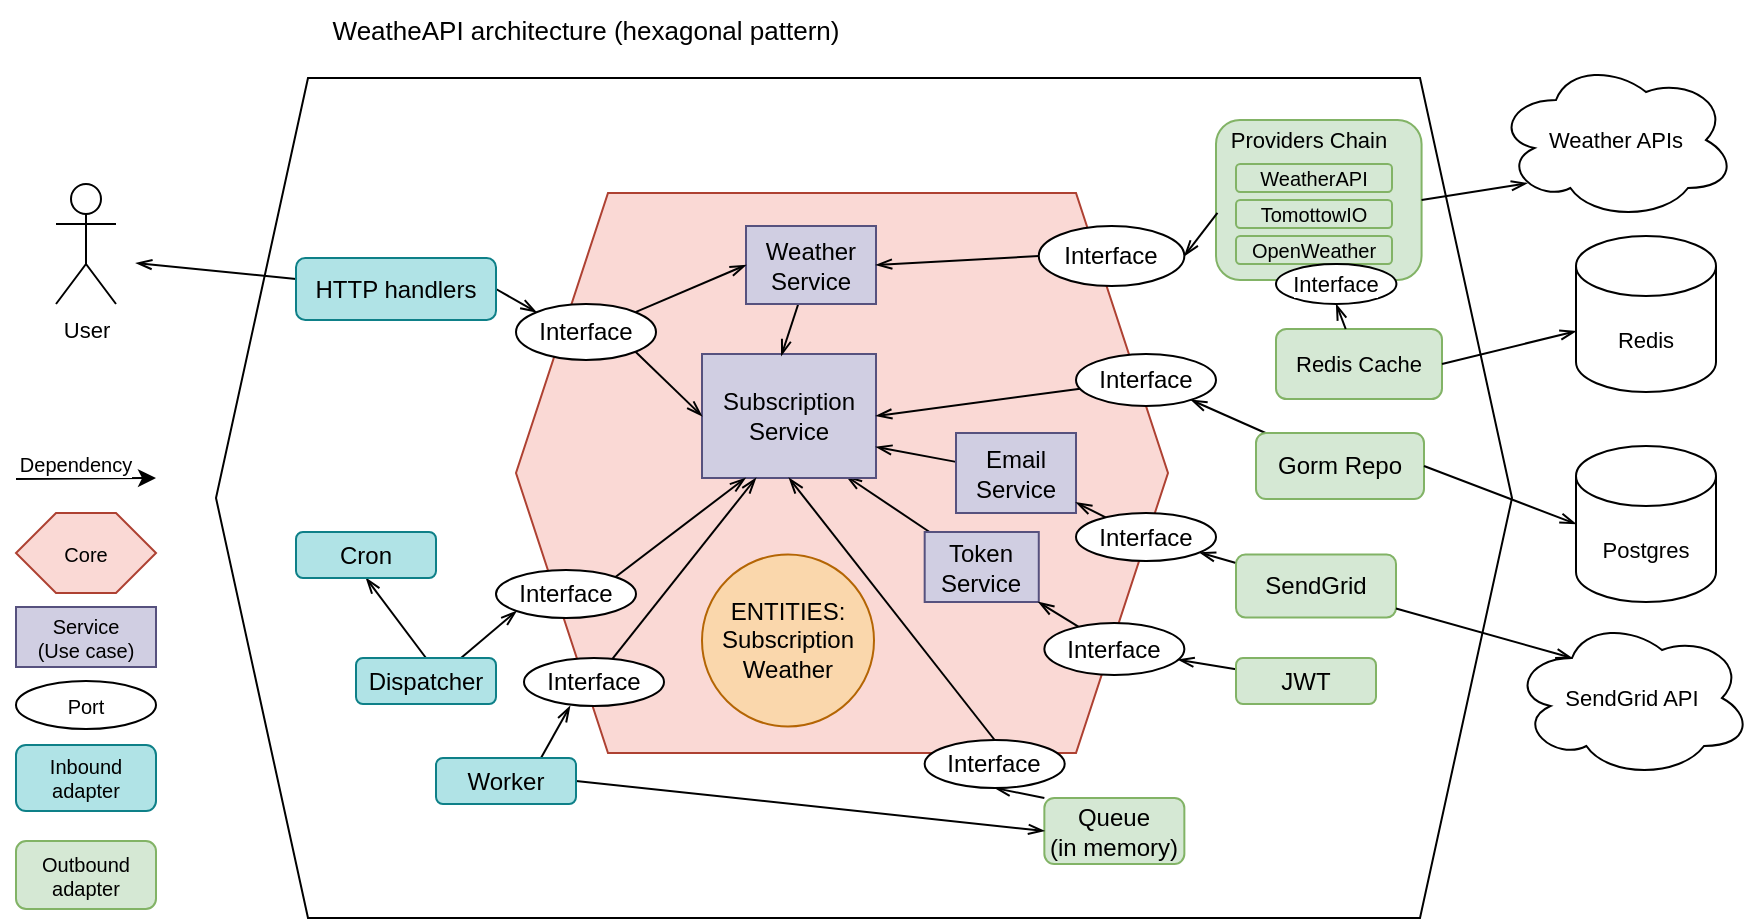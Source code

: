 <mxfile version="27.0.9">
  <diagram name="Page-1" id="EanCla1bgTPm3CcqNNMZ">
    <mxGraphModel dx="753" dy="638" grid="1" gridSize="10" guides="1" tooltips="1" connect="1" arrows="1" fold="1" page="1" pageScale="1" pageWidth="1169" pageHeight="827" background="none" math="0" shadow="0">
      <root>
        <mxCell id="0" />
        <mxCell id="1" parent="0" />
        <mxCell id="V3SeGW7TbHU31iKSQvi4-142" value="" style="shape=hexagon;perimeter=hexagonPerimeter2;whiteSpace=wrap;html=1;fixedSize=1;fontFamily=Helvetica;fontSize=11;labelBackgroundColor=default;size=46;" vertex="1" parent="1">
          <mxGeometry x="260" y="230" width="648" height="420" as="geometry" />
        </mxCell>
        <mxCell id="V3SeGW7TbHU31iKSQvi4-139" value="" style="shape=hexagon;perimeter=hexagonPerimeter2;whiteSpace=wrap;html=1;fixedSize=1;fontFamily=Helvetica;fontSize=11;labelBackgroundColor=default;fillColor=#fad9d5;strokeColor=#ae4132;size=46;" vertex="1" parent="1">
          <mxGeometry x="410" y="287.5" width="326" height="280" as="geometry" />
        </mxCell>
        <mxCell id="V3SeGW7TbHU31iKSQvi4-112" value="" style="orthogonalLoop=1;jettySize=auto;html=1;entryX=0.828;entryY=0.984;entryDx=0;entryDy=0;endArrow=openThin;endFill=0;entryPerimeter=0;" edge="1" parent="1" source="V3SeGW7TbHU31iKSQvi4-19" target="V3SeGW7TbHU31iKSQvi4-17">
          <mxGeometry relative="1" as="geometry" />
        </mxCell>
        <mxCell id="V3SeGW7TbHU31iKSQvi4-16" value="ENTITIES:&lt;div&gt;Subscription&lt;/div&gt;&lt;div&gt;Weather&lt;/div&gt;" style="ellipse;whiteSpace=wrap;html=1;aspect=fixed;fillColor=#fad7ac;strokeColor=#b46504;" vertex="1" parent="1">
          <mxGeometry x="503" y="468.25" width="86" height="86" as="geometry" />
        </mxCell>
        <mxCell id="V3SeGW7TbHU31iKSQvi4-17" value="Subscription&lt;div&gt;Service&lt;/div&gt;" style="rounded=0;whiteSpace=wrap;html=1;fillColor=#d0cee2;strokeColor=#56517e;" vertex="1" parent="1">
          <mxGeometry x="503" y="368" width="87" height="62" as="geometry" />
        </mxCell>
        <mxCell id="V3SeGW7TbHU31iKSQvi4-114" value="" style="orthogonalLoop=1;jettySize=auto;html=1;entryX=0.456;entryY=0.014;entryDx=0;entryDy=0;entryPerimeter=0;rounded=0;endArrow=openThin;endFill=0;" edge="1" parent="1" source="V3SeGW7TbHU31iKSQvi4-18" target="V3SeGW7TbHU31iKSQvi4-17">
          <mxGeometry relative="1" as="geometry" />
        </mxCell>
        <mxCell id="V3SeGW7TbHU31iKSQvi4-18" value="&lt;div&gt;Weather&lt;/div&gt;&lt;div&gt;Service&lt;/div&gt;" style="rounded=0;whiteSpace=wrap;html=1;fillColor=#d0cee2;strokeColor=#56517e;" vertex="1" parent="1">
          <mxGeometry x="525" y="304" width="65" height="39" as="geometry" />
        </mxCell>
        <mxCell id="V3SeGW7TbHU31iKSQvi4-19" value="&lt;div&gt;Token&lt;/div&gt;&lt;div&gt;Service&lt;/div&gt;" style="rounded=0;whiteSpace=wrap;html=1;fillColor=#d0cee2;strokeColor=#56517e;" vertex="1" parent="1">
          <mxGeometry x="614.34" y="457" width="57.05" height="35" as="geometry" />
        </mxCell>
        <mxCell id="V3SeGW7TbHU31iKSQvi4-115" style="shape=connector;rounded=0;orthogonalLoop=1;jettySize=auto;html=1;entryX=1;entryY=0.75;entryDx=0;entryDy=0;strokeColor=default;align=center;verticalAlign=middle;fontFamily=Helvetica;fontSize=11;fontColor=default;labelBackgroundColor=default;endArrow=openThin;endFill=0;" edge="1" parent="1" source="V3SeGW7TbHU31iKSQvi4-21" target="V3SeGW7TbHU31iKSQvi4-17">
          <mxGeometry relative="1" as="geometry" />
        </mxCell>
        <mxCell id="V3SeGW7TbHU31iKSQvi4-21" value="&lt;div&gt;Email&lt;/div&gt;&lt;div&gt;Service&lt;/div&gt;" style="rounded=0;whiteSpace=wrap;html=1;fillColor=#d0cee2;strokeColor=#56517e;" vertex="1" parent="1">
          <mxGeometry x="630" y="407.5" width="60" height="40" as="geometry" />
        </mxCell>
        <mxCell id="V3SeGW7TbHU31iKSQvi4-33" style="orthogonalLoop=1;jettySize=auto;html=1;exitX=1;exitY=1;exitDx=0;exitDy=0;entryX=0;entryY=0.5;entryDx=0;entryDy=0;endArrow=openThin;endFill=0;" edge="1" parent="1" source="V3SeGW7TbHU31iKSQvi4-23" target="V3SeGW7TbHU31iKSQvi4-17">
          <mxGeometry relative="1" as="geometry" />
        </mxCell>
        <mxCell id="V3SeGW7TbHU31iKSQvi4-23" value="Interface" style="ellipse;whiteSpace=wrap;html=1;" vertex="1" parent="1">
          <mxGeometry x="410" y="343" width="70" height="28" as="geometry" />
        </mxCell>
        <mxCell id="V3SeGW7TbHU31iKSQvi4-37" value="" style="endArrow=openThin;html=1;entryX=0;entryY=0.5;entryDx=0;entryDy=0;exitX=1;exitY=0;exitDx=0;exitDy=0;rounded=0;endFill=0;" edge="1" parent="1" source="V3SeGW7TbHU31iKSQvi4-23" target="V3SeGW7TbHU31iKSQvi4-18">
          <mxGeometry width="50" height="50" relative="1" as="geometry">
            <mxPoint x="453" y="380" as="sourcePoint" />
            <mxPoint x="503" y="330" as="targetPoint" />
          </mxGeometry>
        </mxCell>
        <mxCell id="V3SeGW7TbHU31iKSQvi4-42" value="Interface" style="ellipse;whiteSpace=wrap;html=1;" vertex="1" parent="1">
          <mxGeometry x="671.39" y="304" width="72.79" height="30" as="geometry" />
        </mxCell>
        <mxCell id="V3SeGW7TbHU31iKSQvi4-108" value="" style="orthogonalLoop=1;jettySize=auto;html=1;endArrow=openThin;endFill=0;" edge="1" parent="1" source="V3SeGW7TbHU31iKSQvi4-43" target="V3SeGW7TbHU31iKSQvi4-21">
          <mxGeometry relative="1" as="geometry" />
        </mxCell>
        <mxCell id="V3SeGW7TbHU31iKSQvi4-43" value="Interface" style="ellipse;whiteSpace=wrap;html=1;" vertex="1" parent="1">
          <mxGeometry x="690" y="447.5" width="70" height="24" as="geometry" />
        </mxCell>
        <mxCell id="V3SeGW7TbHU31iKSQvi4-111" value="" style="orthogonalLoop=1;jettySize=auto;html=1;endArrow=openThin;endFill=0;" edge="1" parent="1" source="V3SeGW7TbHU31iKSQvi4-44" target="V3SeGW7TbHU31iKSQvi4-19">
          <mxGeometry relative="1" as="geometry" />
        </mxCell>
        <mxCell id="V3SeGW7TbHU31iKSQvi4-44" value="Interface" style="ellipse;whiteSpace=wrap;html=1;" vertex="1" parent="1">
          <mxGeometry x="674.18" y="502.5" width="70" height="26" as="geometry" />
        </mxCell>
        <mxCell id="V3SeGW7TbHU31iKSQvi4-146" style="edgeStyle=none;shape=connector;rounded=0;orthogonalLoop=1;jettySize=auto;html=1;exitX=1;exitY=0.5;exitDx=0;exitDy=0;entryX=0;entryY=0;entryDx=0;entryDy=0;strokeColor=default;align=center;verticalAlign=middle;fontFamily=Helvetica;fontSize=11;fontColor=default;labelBackgroundColor=default;endArrow=openThin;endFill=0;" edge="1" parent="1" source="V3SeGW7TbHU31iKSQvi4-45" target="V3SeGW7TbHU31iKSQvi4-23">
          <mxGeometry relative="1" as="geometry" />
        </mxCell>
        <mxCell id="V3SeGW7TbHU31iKSQvi4-157" value="" style="edgeStyle=none;shape=connector;rounded=0;orthogonalLoop=1;jettySize=auto;html=1;strokeColor=default;align=center;verticalAlign=middle;fontFamily=Helvetica;fontSize=11;fontColor=default;labelBackgroundColor=default;endArrow=openThin;endFill=0;" edge="1" parent="1" source="V3SeGW7TbHU31iKSQvi4-45">
          <mxGeometry relative="1" as="geometry">
            <mxPoint x="220" y="322.5" as="targetPoint" />
          </mxGeometry>
        </mxCell>
        <mxCell id="V3SeGW7TbHU31iKSQvi4-45" value="HTTP handlers" style="rounded=1;whiteSpace=wrap;html=1;fillColor=#b0e3e6;strokeColor=#0e8088;" vertex="1" parent="1">
          <mxGeometry x="300" y="320" width="100" height="31" as="geometry" />
        </mxCell>
        <mxCell id="V3SeGW7TbHU31iKSQvi4-66" value="" style="endArrow=openThin;html=1;entryX=1;entryY=0.5;entryDx=0;entryDy=0;exitX=0;exitY=0.5;exitDx=0;exitDy=0;endFill=0;" edge="1" parent="1" source="V3SeGW7TbHU31iKSQvi4-42" target="V3SeGW7TbHU31iKSQvi4-18">
          <mxGeometry width="50" height="50" relative="1" as="geometry">
            <mxPoint x="672.79" y="320" as="sourcePoint" />
            <mxPoint x="722.79" y="270" as="targetPoint" />
          </mxGeometry>
        </mxCell>
        <mxCell id="V3SeGW7TbHU31iKSQvi4-88" value="" style="group" vertex="1" connectable="0" parent="1">
          <mxGeometry x="730" y="246" width="290" height="148" as="geometry" />
        </mxCell>
        <mxCell id="V3SeGW7TbHU31iKSQvi4-82" value="" style="rounded=1;whiteSpace=wrap;html=1;strokeWidth=1;fillColor=#d5e8d4;strokeColor=#82b366;" vertex="1" parent="V3SeGW7TbHU31iKSQvi4-88">
          <mxGeometry x="30" y="5" width="102.79" height="80" as="geometry" />
        </mxCell>
        <mxCell id="V3SeGW7TbHU31iKSQvi4-72" value="&lt;font style=&quot;font-size: 10px;&quot;&gt;TomottowIO&lt;/font&gt;" style="rounded=1;whiteSpace=wrap;html=1;fillColor=#d5e8d4;strokeColor=#82b366;" vertex="1" parent="V3SeGW7TbHU31iKSQvi4-88">
          <mxGeometry x="40" y="45" width="78" height="14" as="geometry" />
        </mxCell>
        <mxCell id="V3SeGW7TbHU31iKSQvi4-79" value="&lt;font style=&quot;font-size: 10px;&quot;&gt;WeatherAPI&lt;/font&gt;" style="rounded=1;whiteSpace=wrap;html=1;fillColor=#d5e8d4;strokeColor=#82b366;" vertex="1" parent="V3SeGW7TbHU31iKSQvi4-88">
          <mxGeometry x="40" y="27" width="78" height="14" as="geometry" />
        </mxCell>
        <mxCell id="V3SeGW7TbHU31iKSQvi4-80" value="&lt;font style=&quot;font-size: 10px;&quot;&gt;OpenWeather&lt;/font&gt;" style="rounded=1;whiteSpace=wrap;html=1;fillColor=#d5e8d4;strokeColor=#82b366;" vertex="1" parent="V3SeGW7TbHU31iKSQvi4-88">
          <mxGeometry x="40" y="63" width="78" height="14" as="geometry" />
        </mxCell>
        <mxCell id="V3SeGW7TbHU31iKSQvi4-87" value="&lt;font style=&quot;font-size: 11px;&quot;&gt;Providers Chain&lt;/font&gt;" style="text;html=1;align=center;verticalAlign=middle;whiteSpace=wrap;rounded=0;" vertex="1" parent="V3SeGW7TbHU31iKSQvi4-88">
          <mxGeometry x="33" width="87.21" height="30" as="geometry" />
        </mxCell>
        <mxCell id="V3SeGW7TbHU31iKSQvi4-117" value="Interface" style="ellipse;whiteSpace=wrap;html=1;fontFamily=Helvetica;fontSize=11;fontColor=default;labelBackgroundColor=default;" vertex="1" parent="V3SeGW7TbHU31iKSQvi4-88">
          <mxGeometry x="60" y="77" width="60.21" height="20" as="geometry" />
        </mxCell>
        <mxCell id="V3SeGW7TbHU31iKSQvi4-134" value="Redis" style="shape=cylinder3;whiteSpace=wrap;html=1;boundedLbl=1;backgroundOutline=1;size=15;fontFamily=Helvetica;fontSize=11;fontColor=default;labelBackgroundColor=default;" vertex="1" parent="V3SeGW7TbHU31iKSQvi4-88">
          <mxGeometry x="210" y="63" width="70" height="78" as="geometry" />
        </mxCell>
        <mxCell id="V3SeGW7TbHU31iKSQvi4-118" value="Redis Cache" style="rounded=1;whiteSpace=wrap;html=1;fontFamily=Helvetica;fontSize=11;labelBackgroundColor=none;fillColor=#d5e8d4;strokeColor=#82b366;" vertex="1" parent="V3SeGW7TbHU31iKSQvi4-88">
          <mxGeometry x="60.0" y="109.5" width="83" height="35" as="geometry" />
        </mxCell>
        <mxCell id="V3SeGW7TbHU31iKSQvi4-119" style="shape=connector;rounded=0;orthogonalLoop=1;jettySize=auto;html=1;entryX=0.5;entryY=1;entryDx=0;entryDy=0;strokeColor=default;align=center;verticalAlign=middle;fontFamily=Helvetica;fontSize=11;fontColor=default;labelBackgroundColor=default;endArrow=openThin;endFill=0;" edge="1" parent="V3SeGW7TbHU31iKSQvi4-88" source="V3SeGW7TbHU31iKSQvi4-118" target="V3SeGW7TbHU31iKSQvi4-117">
          <mxGeometry relative="1" as="geometry" />
        </mxCell>
        <mxCell id="V3SeGW7TbHU31iKSQvi4-136" style="edgeStyle=none;shape=connector;rounded=0;orthogonalLoop=1;jettySize=auto;html=1;exitX=1;exitY=0.5;exitDx=0;exitDy=0;strokeColor=default;align=center;verticalAlign=middle;fontFamily=Helvetica;fontSize=11;fontColor=default;labelBackgroundColor=default;endArrow=openThin;endFill=0;" edge="1" parent="V3SeGW7TbHU31iKSQvi4-88" source="V3SeGW7TbHU31iKSQvi4-118" target="V3SeGW7TbHU31iKSQvi4-134">
          <mxGeometry relative="1" as="geometry" />
        </mxCell>
        <mxCell id="V3SeGW7TbHU31iKSQvi4-121" value="Weather APIs" style="ellipse;shape=cloud;whiteSpace=wrap;html=1;fontFamily=Helvetica;fontSize=11;fontColor=default;labelBackgroundColor=default;" vertex="1" parent="V3SeGW7TbHU31iKSQvi4-88">
          <mxGeometry x="170" y="-25" width="120" height="80" as="geometry" />
        </mxCell>
        <mxCell id="V3SeGW7TbHU31iKSQvi4-128" style="edgeStyle=none;shape=connector;rounded=0;orthogonalLoop=1;jettySize=auto;html=1;strokeColor=default;align=center;verticalAlign=middle;fontFamily=Helvetica;fontSize=11;fontColor=default;labelBackgroundColor=default;endArrow=openThin;endFill=0;exitX=1;exitY=0.5;exitDx=0;exitDy=0;entryX=0.13;entryY=0.77;entryDx=0;entryDy=0;entryPerimeter=0;" edge="1" parent="V3SeGW7TbHU31iKSQvi4-88" source="V3SeGW7TbHU31iKSQvi4-82" target="V3SeGW7TbHU31iKSQvi4-121">
          <mxGeometry relative="1" as="geometry" />
        </mxCell>
        <mxCell id="V3SeGW7TbHU31iKSQvi4-94" value="" style="endArrow=openThin;html=1;entryX=1;entryY=0.5;entryDx=0;entryDy=0;exitX=0.007;exitY=0.58;exitDx=0;exitDy=0;exitPerimeter=0;endFill=0;" edge="1" parent="1" source="V3SeGW7TbHU31iKSQvi4-82" target="V3SeGW7TbHU31iKSQvi4-42">
          <mxGeometry width="50" height="50" relative="1" as="geometry">
            <mxPoint x="770" y="280" as="sourcePoint" />
            <mxPoint x="750" y="280" as="targetPoint" />
          </mxGeometry>
        </mxCell>
        <mxCell id="V3SeGW7TbHU31iKSQvi4-107" value="" style="orthogonalLoop=1;jettySize=auto;html=1;rounded=0;endArrow=openThin;endFill=0;" edge="1" parent="1" source="V3SeGW7TbHU31iKSQvi4-96" target="V3SeGW7TbHU31iKSQvi4-43">
          <mxGeometry relative="1" as="geometry" />
        </mxCell>
        <mxCell id="V3SeGW7TbHU31iKSQvi4-96" value="SendGrid" style="rounded=1;whiteSpace=wrap;html=1;fillColor=#d5e8d4;strokeColor=#82b366;" vertex="1" parent="1">
          <mxGeometry x="770" y="468.25" width="80" height="31.5" as="geometry" />
        </mxCell>
        <mxCell id="V3SeGW7TbHU31iKSQvi4-105" style="orthogonalLoop=1;jettySize=auto;html=1;entryX=1;entryY=0.5;entryDx=0;entryDy=0;rounded=0;endArrow=openThin;endFill=0;" edge="1" parent="1" source="V3SeGW7TbHU31iKSQvi4-97" target="V3SeGW7TbHU31iKSQvi4-17">
          <mxGeometry relative="1" as="geometry" />
        </mxCell>
        <mxCell id="V3SeGW7TbHU31iKSQvi4-97" value="Interface" style="ellipse;whiteSpace=wrap;html=1;" vertex="1" parent="1">
          <mxGeometry x="690" y="368" width="70" height="26" as="geometry" />
        </mxCell>
        <mxCell id="V3SeGW7TbHU31iKSQvi4-100" value="" style="orthogonalLoop=1;jettySize=auto;html=1;rounded=0;strokeColor=default;startArrow=none;startFill=0;endArrow=openThin;endFill=0;" edge="1" parent="1" source="V3SeGW7TbHU31iKSQvi4-98" target="V3SeGW7TbHU31iKSQvi4-97">
          <mxGeometry relative="1" as="geometry" />
        </mxCell>
        <mxCell id="V3SeGW7TbHU31iKSQvi4-98" value="&lt;span&gt;Gorm Repo&lt;/span&gt;" style="rounded=1;whiteSpace=wrap;html=1;fillColor=#d5e8d4;strokeColor=#82b366;" vertex="1" parent="1">
          <mxGeometry x="780" y="407.5" width="84" height="33" as="geometry" />
        </mxCell>
        <mxCell id="V3SeGW7TbHU31iKSQvi4-110" value="" style="orthogonalLoop=1;jettySize=auto;html=1;endArrow=openThin;endFill=0;" edge="1" parent="1" source="V3SeGW7TbHU31iKSQvi4-109" target="V3SeGW7TbHU31iKSQvi4-44">
          <mxGeometry relative="1" as="geometry" />
        </mxCell>
        <mxCell id="V3SeGW7TbHU31iKSQvi4-109" value="JWT" style="rounded=1;whiteSpace=wrap;html=1;fillColor=#d5e8d4;strokeColor=#82b366;" vertex="1" parent="1">
          <mxGeometry x="770" y="520" width="70" height="23" as="geometry" />
        </mxCell>
        <mxCell id="V3SeGW7TbHU31iKSQvi4-131" value="Postgres" style="shape=cylinder3;whiteSpace=wrap;html=1;boundedLbl=1;backgroundOutline=1;size=15;fontFamily=Helvetica;fontSize=11;fontColor=default;labelBackgroundColor=default;" vertex="1" parent="1">
          <mxGeometry x="940" y="414" width="70" height="78" as="geometry" />
        </mxCell>
        <mxCell id="V3SeGW7TbHU31iKSQvi4-133" style="edgeStyle=none;shape=connector;rounded=0;orthogonalLoop=1;jettySize=auto;html=1;strokeColor=default;align=center;verticalAlign=middle;fontFamily=Helvetica;fontSize=11;fontColor=default;labelBackgroundColor=default;endArrow=none;endFill=0;exitX=0.25;exitY=0.25;exitDx=0;exitDy=0;exitPerimeter=0;startArrow=openThin;startFill=0;" edge="1" parent="1" source="V3SeGW7TbHU31iKSQvi4-132" target="V3SeGW7TbHU31iKSQvi4-96">
          <mxGeometry relative="1" as="geometry" />
        </mxCell>
        <mxCell id="V3SeGW7TbHU31iKSQvi4-132" value="SendGrid API" style="ellipse;shape=cloud;whiteSpace=wrap;html=1;fontFamily=Helvetica;fontSize=11;fontColor=default;labelBackgroundColor=default;" vertex="1" parent="1">
          <mxGeometry x="908" y="500" width="120" height="80" as="geometry" />
        </mxCell>
        <mxCell id="V3SeGW7TbHU31iKSQvi4-135" style="edgeStyle=none;shape=connector;rounded=0;orthogonalLoop=1;jettySize=auto;html=1;exitX=1;exitY=0.5;exitDx=0;exitDy=0;entryX=0;entryY=0.5;entryDx=0;entryDy=0;entryPerimeter=0;strokeColor=default;align=center;verticalAlign=middle;fontFamily=Helvetica;fontSize=11;fontColor=default;labelBackgroundColor=default;endArrow=openThin;endFill=0;" edge="1" parent="1" source="V3SeGW7TbHU31iKSQvi4-98" target="V3SeGW7TbHU31iKSQvi4-131">
          <mxGeometry relative="1" as="geometry" />
        </mxCell>
        <mxCell id="V3SeGW7TbHU31iKSQvi4-140" style="edgeStyle=none;shape=connector;rounded=0;orthogonalLoop=1;jettySize=auto;html=1;exitX=0.5;exitY=0;exitDx=0;exitDy=0;strokeColor=default;align=center;verticalAlign=middle;fontFamily=Helvetica;fontSize=11;fontColor=default;labelBackgroundColor=default;endArrow=openThin;endFill=0;" edge="1" parent="1" source="V3SeGW7TbHU31iKSQvi4-97" target="V3SeGW7TbHU31iKSQvi4-97">
          <mxGeometry relative="1" as="geometry" />
        </mxCell>
        <mxCell id="V3SeGW7TbHU31iKSQvi4-158" style="edgeStyle=none;shape=connector;rounded=0;orthogonalLoop=1;jettySize=auto;html=1;exitX=0.25;exitY=1;exitDx=0;exitDy=0;strokeColor=default;align=center;verticalAlign=middle;fontFamily=Helvetica;fontSize=11;fontColor=default;labelBackgroundColor=default;endArrow=openThin;endFill=0;" edge="1" parent="1" source="V3SeGW7TbHU31iKSQvi4-19" target="V3SeGW7TbHU31iKSQvi4-19">
          <mxGeometry relative="1" as="geometry" />
        </mxCell>
        <mxCell id="V3SeGW7TbHU31iKSQvi4-183" style="edgeStyle=none;shape=connector;rounded=0;orthogonalLoop=1;jettySize=auto;html=1;exitX=0;exitY=0;exitDx=0;exitDy=0;entryX=0.5;entryY=1;entryDx=0;entryDy=0;strokeColor=default;align=center;verticalAlign=middle;fontFamily=Helvetica;fontSize=11;fontColor=default;labelBackgroundColor=default;endArrow=openThin;endFill=0;" edge="1" parent="1" source="V3SeGW7TbHU31iKSQvi4-160" target="V3SeGW7TbHU31iKSQvi4-165">
          <mxGeometry relative="1" as="geometry" />
        </mxCell>
        <mxCell id="V3SeGW7TbHU31iKSQvi4-160" value="Queue&lt;div&gt;(in memory)&lt;/div&gt;" style="rounded=1;whiteSpace=wrap;html=1;fillColor=#d5e8d4;strokeColor=#82b366;" vertex="1" parent="1">
          <mxGeometry x="674.18" y="590" width="70" height="33" as="geometry" />
        </mxCell>
        <mxCell id="V3SeGW7TbHU31iKSQvi4-173" style="edgeStyle=none;shape=connector;rounded=0;orthogonalLoop=1;jettySize=auto;html=1;exitX=0.75;exitY=0;exitDx=0;exitDy=0;entryX=0.329;entryY=1;entryDx=0;entryDy=0;strokeColor=default;align=center;verticalAlign=middle;fontFamily=Helvetica;fontSize=11;fontColor=default;labelBackgroundColor=default;endArrow=openThin;endFill=0;entryPerimeter=0;" edge="1" parent="1" source="V3SeGW7TbHU31iKSQvi4-161" target="V3SeGW7TbHU31iKSQvi4-168">
          <mxGeometry relative="1" as="geometry" />
        </mxCell>
        <mxCell id="V3SeGW7TbHU31iKSQvi4-179" style="edgeStyle=none;shape=connector;rounded=0;orthogonalLoop=1;jettySize=auto;html=1;entryX=0;entryY=0.5;entryDx=0;entryDy=0;strokeColor=default;align=center;verticalAlign=middle;fontFamily=Helvetica;fontSize=11;fontColor=default;labelBackgroundColor=default;endArrow=openThin;endFill=0;exitX=1;exitY=0.5;exitDx=0;exitDy=0;" edge="1" parent="1" source="V3SeGW7TbHU31iKSQvi4-161" target="V3SeGW7TbHU31iKSQvi4-160">
          <mxGeometry relative="1" as="geometry">
            <mxPoint x="589.969" y="600.242" as="sourcePoint" />
          </mxGeometry>
        </mxCell>
        <mxCell id="V3SeGW7TbHU31iKSQvi4-161" value="Worker" style="rounded=1;whiteSpace=wrap;html=1;fillColor=#b0e3e6;strokeColor=#0e8088;" vertex="1" parent="1">
          <mxGeometry x="370" y="570" width="70" height="23" as="geometry" />
        </mxCell>
        <mxCell id="V3SeGW7TbHU31iKSQvi4-172" style="edgeStyle=none;shape=connector;rounded=0;orthogonalLoop=1;jettySize=auto;html=1;exitX=0.75;exitY=0;exitDx=0;exitDy=0;entryX=0;entryY=1;entryDx=0;entryDy=0;strokeColor=default;align=center;verticalAlign=middle;fontFamily=Helvetica;fontSize=11;fontColor=default;labelBackgroundColor=default;endArrow=openThin;endFill=0;" edge="1" parent="1" source="V3SeGW7TbHU31iKSQvi4-162" target="V3SeGW7TbHU31iKSQvi4-169">
          <mxGeometry relative="1" as="geometry" />
        </mxCell>
        <mxCell id="V3SeGW7TbHU31iKSQvi4-187" style="edgeStyle=none;shape=connector;rounded=0;orthogonalLoop=1;jettySize=auto;html=1;exitX=0.5;exitY=0;exitDx=0;exitDy=0;entryX=0.5;entryY=1;entryDx=0;entryDy=0;strokeColor=default;align=center;verticalAlign=middle;fontFamily=Helvetica;fontSize=11;fontColor=default;labelBackgroundColor=default;endArrow=openThin;endFill=0;" edge="1" parent="1" source="V3SeGW7TbHU31iKSQvi4-162" target="V3SeGW7TbHU31iKSQvi4-163">
          <mxGeometry relative="1" as="geometry" />
        </mxCell>
        <mxCell id="V3SeGW7TbHU31iKSQvi4-162" value="Dispatcher" style="rounded=1;whiteSpace=wrap;html=1;fillColor=#b0e3e6;strokeColor=#0e8088;" vertex="1" parent="1">
          <mxGeometry x="330" y="520" width="70" height="23" as="geometry" />
        </mxCell>
        <mxCell id="V3SeGW7TbHU31iKSQvi4-163" value="Cron" style="rounded=1;whiteSpace=wrap;html=1;fillColor=#b0e3e6;strokeColor=#0e8088;" vertex="1" parent="1">
          <mxGeometry x="300" y="457" width="70" height="23" as="geometry" />
        </mxCell>
        <mxCell id="V3SeGW7TbHU31iKSQvi4-185" style="edgeStyle=none;shape=connector;rounded=0;orthogonalLoop=1;jettySize=auto;html=1;exitX=0.5;exitY=0;exitDx=0;exitDy=0;entryX=0.5;entryY=1;entryDx=0;entryDy=0;strokeColor=default;align=center;verticalAlign=middle;fontFamily=Helvetica;fontSize=11;fontColor=default;labelBackgroundColor=default;endArrow=openThin;endFill=0;" edge="1" parent="1" source="V3SeGW7TbHU31iKSQvi4-165" target="V3SeGW7TbHU31iKSQvi4-17">
          <mxGeometry relative="1" as="geometry" />
        </mxCell>
        <mxCell id="V3SeGW7TbHU31iKSQvi4-165" value="Interface" style="ellipse;whiteSpace=wrap;html=1;" vertex="1" parent="1">
          <mxGeometry x="614.34" y="561" width="70" height="24" as="geometry" />
        </mxCell>
        <mxCell id="V3SeGW7TbHU31iKSQvi4-166" style="edgeStyle=none;shape=connector;rounded=0;orthogonalLoop=1;jettySize=auto;html=1;exitX=0.5;exitY=1;exitDx=0;exitDy=0;strokeColor=default;align=center;verticalAlign=middle;fontFamily=Helvetica;fontSize=11;fontColor=default;labelBackgroundColor=default;endArrow=openThin;endFill=0;" edge="1" parent="1" source="V3SeGW7TbHU31iKSQvi4-162" target="V3SeGW7TbHU31iKSQvi4-162">
          <mxGeometry relative="1" as="geometry" />
        </mxCell>
        <mxCell id="V3SeGW7TbHU31iKSQvi4-177" style="edgeStyle=none;shape=connector;rounded=0;orthogonalLoop=1;jettySize=auto;html=1;strokeColor=default;align=center;verticalAlign=middle;fontFamily=Helvetica;fontSize=11;fontColor=default;labelBackgroundColor=default;endArrow=openThin;endFill=0;" edge="1" parent="1" source="V3SeGW7TbHU31iKSQvi4-168">
          <mxGeometry relative="1" as="geometry">
            <mxPoint x="530" y="430" as="targetPoint" />
          </mxGeometry>
        </mxCell>
        <mxCell id="V3SeGW7TbHU31iKSQvi4-168" value="Interface" style="ellipse;whiteSpace=wrap;html=1;" vertex="1" parent="1">
          <mxGeometry x="414" y="520" width="70" height="24" as="geometry" />
        </mxCell>
        <mxCell id="V3SeGW7TbHU31iKSQvi4-176" style="edgeStyle=none;shape=connector;rounded=0;orthogonalLoop=1;jettySize=auto;html=1;exitX=1;exitY=0;exitDx=0;exitDy=0;strokeColor=default;align=center;verticalAlign=middle;fontFamily=Helvetica;fontSize=11;fontColor=default;labelBackgroundColor=default;endArrow=openThin;endFill=0;entryX=0.25;entryY=1;entryDx=0;entryDy=0;" edge="1" parent="1" source="V3SeGW7TbHU31iKSQvi4-169" target="V3SeGW7TbHU31iKSQvi4-17">
          <mxGeometry relative="1" as="geometry" />
        </mxCell>
        <mxCell id="V3SeGW7TbHU31iKSQvi4-169" value="Interface" style="ellipse;whiteSpace=wrap;html=1;" vertex="1" parent="1">
          <mxGeometry x="400" y="476" width="70" height="24" as="geometry" />
        </mxCell>
        <mxCell id="V3SeGW7TbHU31iKSQvi4-192" value="Inbound adapter" style="rounded=1;whiteSpace=wrap;html=1;fillColor=#b0e3e6;strokeColor=#0e8088;fontSize=10;" vertex="1" parent="1">
          <mxGeometry x="160" y="563.5" width="70" height="33" as="geometry" />
        </mxCell>
        <mxCell id="V3SeGW7TbHU31iKSQvi4-193" value="Outbound&lt;div&gt;adapter&lt;/div&gt;" style="rounded=1;whiteSpace=wrap;html=1;fillColor=#d5e8d4;strokeColor=#82b366;fontSize=10;" vertex="1" parent="1">
          <mxGeometry x="160" y="611.5" width="70" height="34" as="geometry" />
        </mxCell>
        <mxCell id="V3SeGW7TbHU31iKSQvi4-194" value="Port" style="ellipse;whiteSpace=wrap;html=1;fontSize=10;" vertex="1" parent="1">
          <mxGeometry x="160" y="531.5" width="70" height="24" as="geometry" />
        </mxCell>
        <mxCell id="V3SeGW7TbHU31iKSQvi4-195" value="&lt;font&gt;Core&lt;/font&gt;" style="shape=hexagon;perimeter=hexagonPerimeter2;whiteSpace=wrap;html=1;fixedSize=1;fontFamily=Helvetica;fontSize=10;labelBackgroundColor=none;fillColor=#fad9d5;strokeColor=#ae4132;" vertex="1" parent="1">
          <mxGeometry x="160" y="447.5" width="70" height="40" as="geometry" />
        </mxCell>
        <mxCell id="V3SeGW7TbHU31iKSQvi4-196" value="Service&lt;div&gt;(Use case)&lt;/div&gt;" style="rounded=0;whiteSpace=wrap;html=1;fillColor=#d0cee2;strokeColor=#56517e;fontSize=10;" vertex="1" parent="1">
          <mxGeometry x="160" y="494.5" width="70" height="30" as="geometry" />
        </mxCell>
        <mxCell id="V3SeGW7TbHU31iKSQvi4-202" value="" style="endArrow=classic;html=1;rounded=0;strokeColor=default;align=center;verticalAlign=middle;fontFamily=Helvetica;fontSize=10;fontColor=default;labelBackgroundColor=default;" edge="1" parent="1">
          <mxGeometry width="50" height="50" relative="1" as="geometry">
            <mxPoint x="160" y="430.5" as="sourcePoint" />
            <mxPoint x="230" y="430" as="targetPoint" />
          </mxGeometry>
        </mxCell>
        <mxCell id="V3SeGW7TbHU31iKSQvi4-204" value="User" style="shape=umlActor;verticalLabelPosition=bottom;verticalAlign=top;html=1;outlineConnect=0;fontFamily=Helvetica;fontSize=11;fontColor=default;labelBackgroundColor=default;" vertex="1" parent="1">
          <mxGeometry x="180" y="283" width="30" height="60" as="geometry" />
        </mxCell>
        <mxCell id="V3SeGW7TbHU31iKSQvi4-207" value="Dependency" style="text;html=1;align=center;verticalAlign=middle;whiteSpace=wrap;rounded=0;fontFamily=Helvetica;fontSize=10;fontColor=default;labelBackgroundColor=default;" vertex="1" parent="1">
          <mxGeometry x="160" y="408" width="60" height="30" as="geometry" />
        </mxCell>
        <mxCell id="V3SeGW7TbHU31iKSQvi4-208" value="WeatheAPI architecture (hexagonal pattern)" style="text;html=1;align=center;verticalAlign=middle;whiteSpace=wrap;rounded=0;fontFamily=Helvetica;fontSize=13;fontColor=default;labelBackgroundColor=default;" vertex="1" parent="1">
          <mxGeometry x="305" y="191" width="280" height="30" as="geometry" />
        </mxCell>
      </root>
    </mxGraphModel>
  </diagram>
</mxfile>
